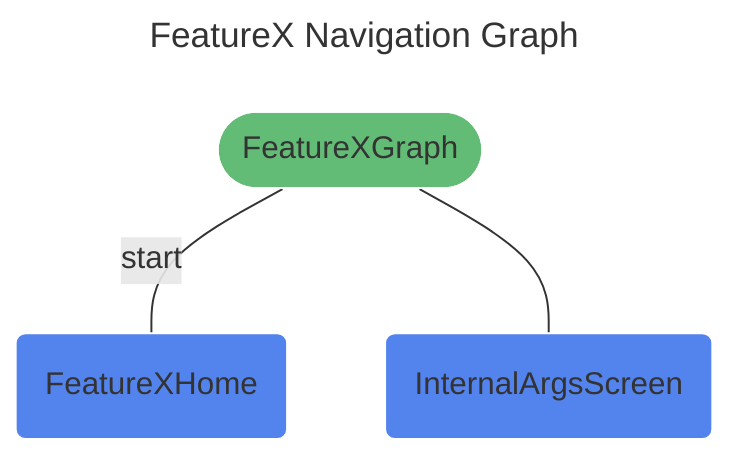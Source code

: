 ---
title: FeatureX Navigation Graph
---
%%{init: {'theme':'base', 'themeVariables': { 'primaryTextColor': '#fff' }}%%
graph TD
feature_x(["FeatureXGraph"]) -- "start" --- feature_x_home("FeatureXHome")
feature_x(["FeatureXGraph"]) --- internal_args_screen("InternalArgsScreen")


classDef destination fill:#5383EC,stroke:#ffffff;
class feature_x_home,internal_args_screen destination;
classDef navgraph fill:#63BC76,stroke:#ffffff;
class feature_x navgraph;